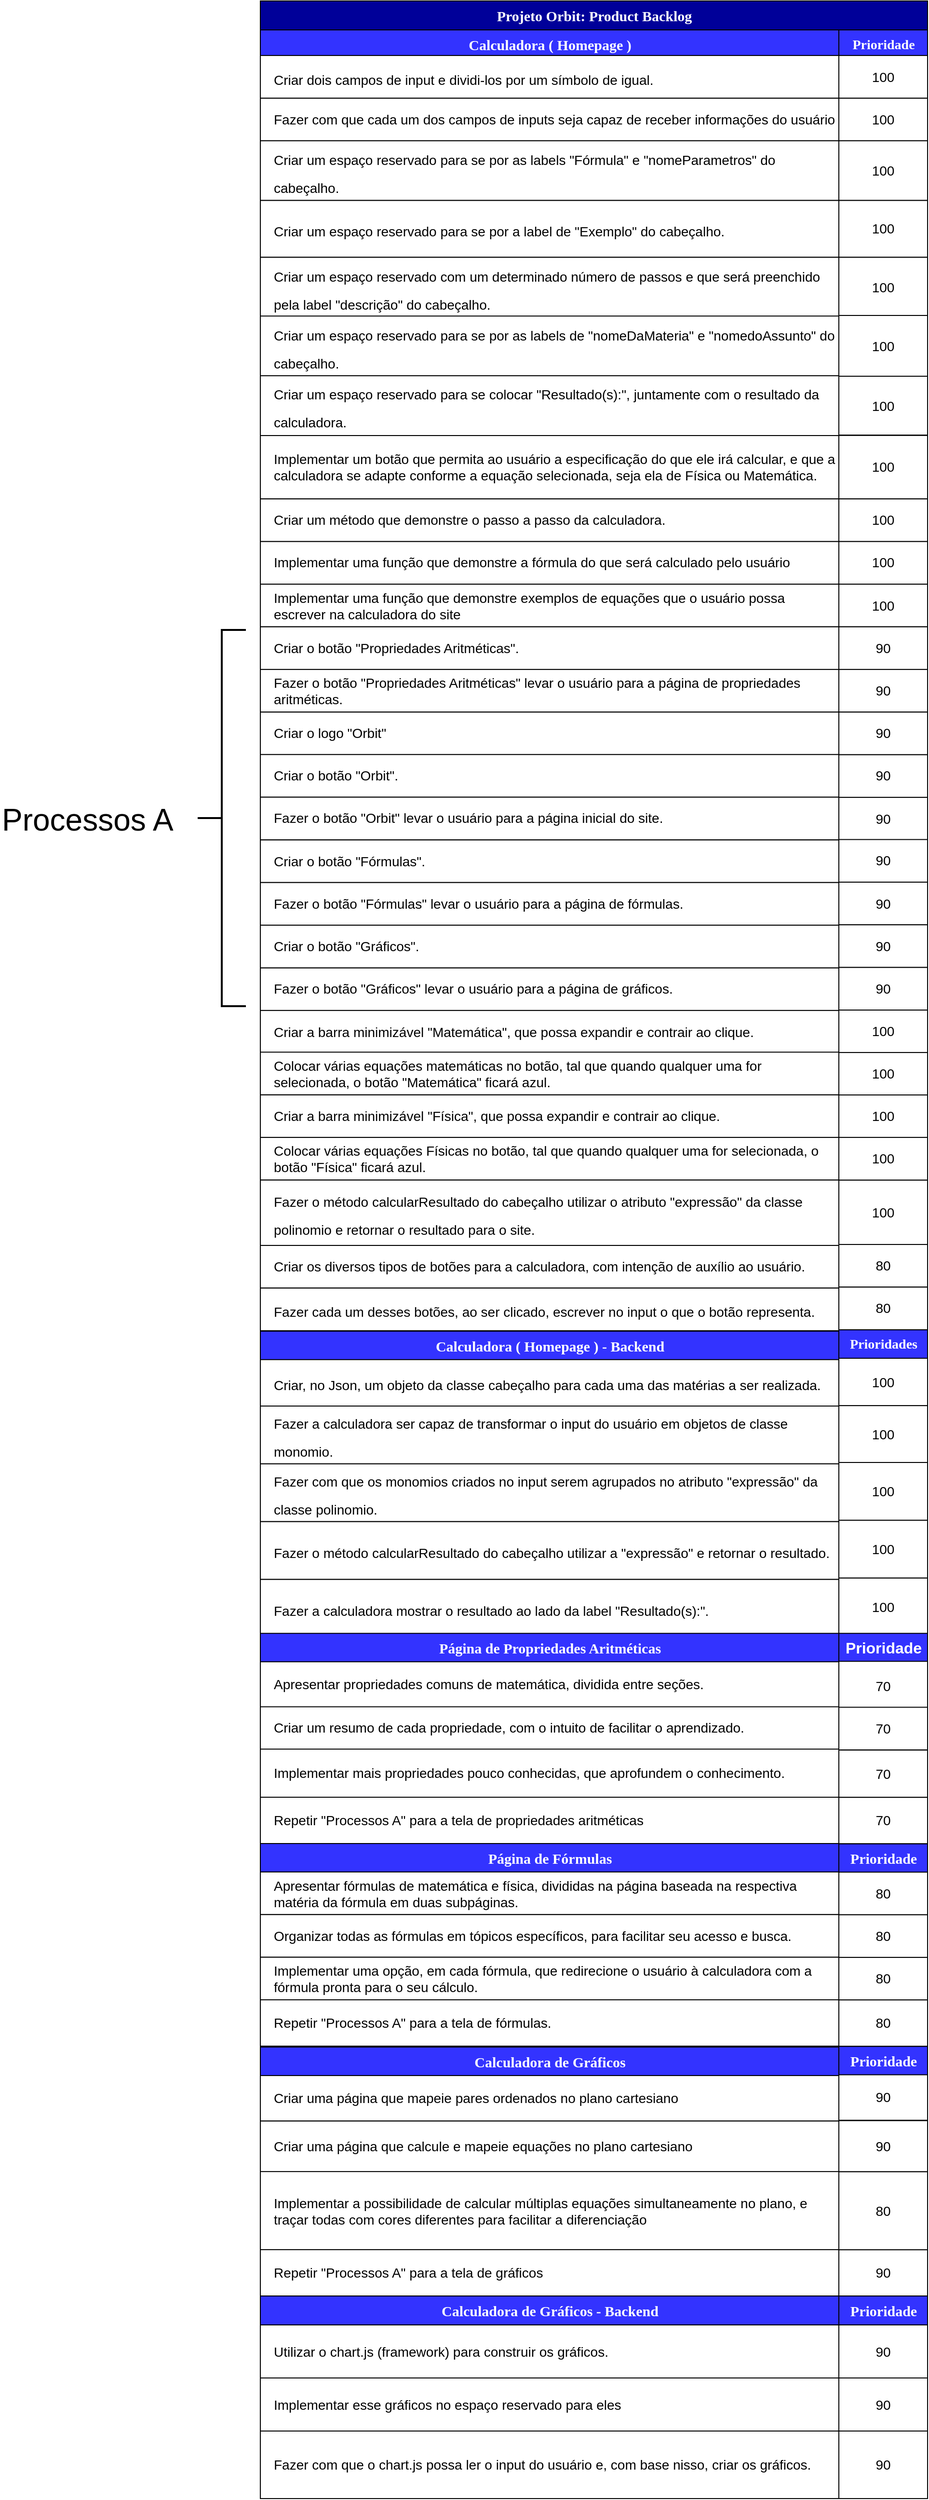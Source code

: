 <mxfile version="12.2.2" type="google" pages="1"><diagram name="Page-1" id="c4acf3e9-155e-7222-9cf6-157b1a14988f"><mxGraphModel dx="3197" dy="1300" grid="1" gridSize="10" guides="1" tooltips="1" connect="1" arrows="1" fold="1" page="1" pageScale="1" pageWidth="850" pageHeight="1100" background="#ffffff" math="0" shadow="0"><root><mxCell id="0"/><mxCell id="1" parent="0"/><mxCell id="Xl4mgfo7QORnNMk6XJOU-8" value="" style="group;fontStyle=1;fillColor=#000099;strokeColor=#7700CC;fontColor=#ffffff;" parent="1" vertex="1" connectable="0"><mxGeometry x="40" y="38" width="692" height="2340.246" as="geometry"/></mxCell><mxCell id="ms8WWq6X71ttBxUgV4fq-1" value="&lt;font face=&quot;Verdana&quot; style=&quot;font-size: 15px;&quot;&gt;Projeto Orbit: Product Backlog&lt;/font&gt;" style="swimlane;html=1;childLayout=stackLayout;resizeParent=0;resizeParentMax=0;startSize=30;fillColor=#000099;fontColor=#FFFFFF;noLabel=0;collapsible=0;fontStyle=1" parent="Xl4mgfo7QORnNMk6XJOU-8" vertex="1"><mxGeometry width="692" height="2340.246" as="geometry"><mxRectangle x="40" y="40" width="190" height="20" as="alternateBounds"/></mxGeometry></mxCell><mxCell id="ms8WWq6X71ttBxUgV4fq-2" value="&lt;font face=&quot;Verdana&quot;&gt;&lt;span style=&quot;font-size: 15px&quot;&gt;Calculadora ( Homepage )&lt;/span&gt;&lt;/font&gt;" style="swimlane;html=1;startSize=30;fillColor=#3333FF;fontColor=#FFFFFF;swimlaneLine=1;collapsible=0;snapToPoint=0;swimlaneFillColor=none;arcSize=15;gradientColor=none;strokeColor=#000000;fontStyle=1" parent="ms8WWq6X71ttBxUgV4fq-1" vertex="1"><mxGeometry y="30" width="600" height="2310.246" as="geometry"/></mxCell><mxCell id="be1RMHXfFM7cwAVOLLjL-38" value="&lt;font face=&quot;Verdana&quot;&gt;&lt;span style=&quot;font-size: 15px&quot;&gt;Calculadora ( Homepage ) - Backend&lt;/span&gt;&lt;/font&gt;" style="swimlane;html=1;startSize=30;fillColor=#3333FF;fontColor=#FFFFFF;swimlaneLine=1;collapsible=0;snapToPoint=0;swimlaneFillColor=none;arcSize=15;gradientColor=none;strokeColor=#000000;" parent="ms8WWq6X71ttBxUgV4fq-2" vertex="1"><mxGeometry y="1348.914" width="600" height="326.077" as="geometry"/></mxCell><mxCell id="be1RMHXfFM7cwAVOLLjL-40" value="&lt;h1&gt;&lt;span style=&quot;font-size: 14px ; font-weight: 400&quot;&gt;Criar, no Json, um objeto da classe cabeçalho para cada uma das matérias a ser realizada.&lt;/span&gt;&lt;/h1&gt;" style="rounded=0;whiteSpace=wrap;html=1;strokeColor=#000000;strokeWidth=1;fillColor=#FFFFFF;fontSize=12;fontColor=#000000;align=left;spacingLeft=12;snapToPoint=0;" parent="be1RMHXfFM7cwAVOLLjL-38" vertex="1"><mxGeometry y="29.465" width="600" height="48.126" as="geometry"/></mxCell><mxCell id="be1RMHXfFM7cwAVOLLjL-41" value="&lt;h1&gt;&lt;span style=&quot;font-size: 14px ; font-weight: 400&quot;&gt;Fazer a calculadora ser capaz de transformar o input do usuário em objetos de classe monomio.&lt;/span&gt;&lt;/h1&gt;" style="rounded=0;whiteSpace=wrap;html=1;strokeColor=#000000;strokeWidth=1;fillColor=#FFFFFF;fontSize=12;fontColor=#000000;align=left;spacingLeft=12;snapToPoint=0;" parent="be1RMHXfFM7cwAVOLLjL-38" vertex="1"><mxGeometry y="77.591" width="600" height="59.912" as="geometry"/></mxCell><mxCell id="be1RMHXfFM7cwAVOLLjL-42" value="&lt;h1&gt;&lt;span style=&quot;font-size: 14px ; font-weight: 400&quot;&gt;Fazer com que os monomios criados no input serem agrupados no atributo &quot;expressão&quot; da classe polinomio.&lt;/span&gt;&lt;/h1&gt;" style="rounded=0;whiteSpace=wrap;html=1;strokeColor=#000000;strokeWidth=1;fillColor=#FFFFFF;fontSize=12;fontColor=#000000;align=left;spacingLeft=12;snapToPoint=0;" parent="be1RMHXfFM7cwAVOLLjL-38" vertex="1"><mxGeometry y="137.502" width="600" height="59.912" as="geometry"/></mxCell><mxCell id="be1RMHXfFM7cwAVOLLjL-43" value="&lt;h1&gt;&lt;span style=&quot;font-size: 14px ; font-weight: 400&quot;&gt;Fazer o método calcularResultado do cabeçalho utilizar a &quot;expressão&quot; e retornar o resultado.&lt;/span&gt;&lt;/h1&gt;" style="rounded=0;whiteSpace=wrap;html=1;strokeColor=#000000;strokeWidth=1;fillColor=#FFFFFF;fontSize=12;fontColor=#000000;align=left;spacingLeft=12;snapToPoint=0;" parent="be1RMHXfFM7cwAVOLLjL-38" vertex="1"><mxGeometry y="197.414" width="600" height="59.912" as="geometry"/></mxCell><mxCell id="be1RMHXfFM7cwAVOLLjL-44" value="&lt;h1&gt;&lt;span style=&quot;font-size: 14px ; font-weight: 400&quot;&gt;Fazer a calculadora mostrar o resultado ao lado da label &quot;Resultado(s):&quot;.&lt;/span&gt;&lt;/h1&gt;" style="rounded=0;whiteSpace=wrap;html=1;strokeColor=#000000;strokeWidth=1;fillColor=#FFFFFF;fontSize=12;fontColor=#000000;align=left;spacingLeft=12;snapToPoint=0;" parent="be1RMHXfFM7cwAVOLLjL-38" vertex="1"><mxGeometry y="257.326" width="600" height="59.912" as="geometry"/></mxCell><mxCell id="ms8WWq6X71ttBxUgV4fq-28" value="&lt;span style=&quot;font-size: 14px&quot;&gt;Fazer com que cada um dos campos de inputs seja capaz de receber informações do usuário&lt;/span&gt;" style="rounded=0;whiteSpace=wrap;html=1;strokeColor=#000000;strokeWidth=1;fillColor=#FFFFFF;fontSize=12;fontColor=#000000;align=left;spacingLeft=12;snapToPoint=0;" parent="ms8WWq6X71ttBxUgV4fq-2" vertex="1"><mxGeometry y="70.715" width="600" height="44.197" as="geometry"/></mxCell><mxCell id="UtaCgDltPt6DbFVhg0Cr-7" value="&lt;span style=&quot;font-size: 14px&quot;&gt;Implementar um botão que permita ao usuário a especificação do que ele irá calcular, e que a calculadora se adapte conforme a equação selecionada, seja ela de Física ou Matemática.&lt;/span&gt;" style="rounded=0;whiteSpace=wrap;html=1;strokeColor=#000000;strokeWidth=1;fillColor=#FFFFFF;fontSize=12;fontColor=#000000;align=left;spacingLeft=12;snapToPoint=0;" parent="ms8WWq6X71ttBxUgV4fq-2" vertex="1"><mxGeometry y="420.364" width="600" height="65.805" as="geometry"/></mxCell><mxCell id="UtaCgDltPt6DbFVhg0Cr-19" value="&lt;font face=&quot;Verdana&quot;&gt;&lt;span style=&quot;font-size: 15px;&quot;&gt;Página de Propriedades Aritméticas&lt;/span&gt;&lt;/font&gt;" style="swimlane;html=1;startSize=30;fillColor=#3333FF;fontColor=#FFFFFF;swimlaneLine=1;collapsible=0;snapToPoint=0;swimlaneFillColor=none;arcSize=15;gradientColor=none;strokeColor=#000000;fontStyle=1" parent="ms8WWq6X71ttBxUgV4fq-2" vertex="1"><mxGeometry y="1662.133" width="600" height="170" as="geometry"/></mxCell><mxCell id="g9WztAjvSACCK1_XJK3N-2" value="&lt;span style=&quot;font-size: 14px&quot;&gt;Apresentar propriedades comuns de matemática, dividida entre seções.&lt;/span&gt;" style="rounded=0;whiteSpace=wrap;html=1;strokeColor=#000000;strokeWidth=1;fillColor=#FFFFFF;fontSize=12;fontColor=#000000;align=left;spacingLeft=12;snapToPoint=0;" parent="UtaCgDltPt6DbFVhg0Cr-19" vertex="1"><mxGeometry y="29.465" width="600" height="47.144" as="geometry"/></mxCell><mxCell id="g9WztAjvSACCK1_XJK3N-3" value="&lt;span style=&quot;font-size: 14px&quot;&gt;Criar um resumo de cada propriedade, com o intuito de facilitar o aprendizado.&lt;/span&gt;" style="rounded=0;whiteSpace=wrap;html=1;strokeColor=#000000;strokeWidth=1;fillColor=#FFFFFF;fontSize=12;fontColor=#000000;align=left;spacingLeft=12;snapToPoint=0;" parent="UtaCgDltPt6DbFVhg0Cr-19" vertex="1"><mxGeometry y="76.117" width="600" height="44.197" as="geometry"/></mxCell><mxCell id="g9WztAjvSACCK1_XJK3N-4" value="&lt;span style=&quot;font-size: 14px&quot;&gt;Implementar mais propriedades pouco conhecidas, que aprofundem o conhecimento.&amp;nbsp;&lt;/span&gt;" style="rounded=0;whiteSpace=wrap;html=1;strokeColor=#000000;strokeWidth=1;fillColor=#FFFFFF;fontSize=12;fontColor=#000000;align=left;spacingLeft=12;snapToPoint=0;" parent="UtaCgDltPt6DbFVhg0Cr-19" vertex="1"><mxGeometry y="120" width="600" height="50" as="geometry"/></mxCell><mxCell id="E4KH5J8BvmBrPWcTe9sv-2" value="&lt;font style=&quot;font-size: 15px&quot; face=&quot;Verdana&quot;&gt;Página de Fórmulas&lt;/font&gt;" style="swimlane;html=1;startSize=30;fillColor=#3333FF;fontColor=#FFFFFF;swimlaneLine=1;collapsible=0;snapToPoint=0;swimlaneFillColor=none;arcSize=15;gradientColor=none;strokeColor=#000000;" parent="ms8WWq6X71ttBxUgV4fq-2" vertex="1"><mxGeometry y="1880" width="600" height="165" as="geometry"/></mxCell><mxCell id="E4KH5J8BvmBrPWcTe9sv-4" value="&lt;span style=&quot;font-size: 14px&quot;&gt;Apresentar fórmulas de matemática e física, divididas na página baseada na respectiva matéria da fórmula em duas subpáginas.&lt;/span&gt;" style="rounded=0;whiteSpace=wrap;html=1;strokeColor=#000000;strokeWidth=1;fillColor=#FFFFFF;fontSize=12;fontColor=#000000;align=left;spacingLeft=12;snapToPoint=0;" parent="E4KH5J8BvmBrPWcTe9sv-2" vertex="1"><mxGeometry y="29.465" width="600" height="44.197" as="geometry"/></mxCell><mxCell id="E4KH5J8BvmBrPWcTe9sv-5" value="&lt;span style=&quot;font-size: 14px&quot;&gt;Organizar todas as fórmulas em tópicos&amp;nbsp;específicos, para facilitar seu acesso e busca.&lt;/span&gt;" style="rounded=0;whiteSpace=wrap;html=1;strokeColor=#000000;strokeWidth=1;fillColor=#FFFFFF;fontSize=12;fontColor=#000000;align=left;spacingLeft=12;snapToPoint=0;" parent="E4KH5J8BvmBrPWcTe9sv-2" vertex="1"><mxGeometry y="73.662" width="600" height="44.197" as="geometry"/></mxCell><mxCell id="E4KH5J8BvmBrPWcTe9sv-6" value="&lt;span style=&quot;font-size: 14px&quot;&gt;Implementar uma opção, em cada fórmula, que redirecione o usuário à calculadora com a fórmula pronta para o seu cálculo.&lt;/span&gt;" style="rounded=0;whiteSpace=wrap;html=1;strokeColor=#000000;strokeWidth=1;fillColor=#FFFFFF;fontSize=12;fontColor=#000000;align=left;spacingLeft=12;snapToPoint=0;" parent="E4KH5J8BvmBrPWcTe9sv-2" vertex="1"><mxGeometry y="117.859" width="600" height="44.197" as="geometry"/></mxCell><mxCell id="z7wwsHVl7Lb9eNIrXCwT-6" value="&lt;span style=&quot;font-size: 14px&quot;&gt;Criar um método que demonstre o passo a passo da calculadora.&lt;/span&gt;" style="rounded=0;whiteSpace=wrap;html=1;strokeColor=#000000;strokeWidth=1;fillColor=#FFFFFF;fontSize=12;fontColor=#000000;align=left;spacingLeft=12;snapToPoint=0;" parent="ms8WWq6X71ttBxUgV4fq-2" vertex="1"><mxGeometry y="486.169" width="600" height="44.197" as="geometry"/></mxCell><mxCell id="7t-xkdhG4beFbOKLeFF--1" value="&lt;span style=&quot;font-size: 14px&quot;&gt;Implementar uma função que demonstre a fórmula do que será calculado pelo usuário&lt;/span&gt;" style="rounded=0;whiteSpace=wrap;html=1;strokeColor=#000000;strokeWidth=1;fillColor=#FFFFFF;fontSize=12;fontColor=#000000;align=left;spacingLeft=12;snapToPoint=0;" parent="ms8WWq6X71ttBxUgV4fq-2" vertex="1"><mxGeometry y="530.366" width="600" height="44.197" as="geometry"/></mxCell><mxCell id="7t-xkdhG4beFbOKLeFF--2" value="&lt;span style=&quot;font-size: 14px&quot;&gt;Implementar uma função que demonstre exemplos de equações que o usuário possa escrever na calculadora do site&lt;/span&gt;" style="rounded=0;whiteSpace=wrap;html=1;strokeColor=#000000;strokeWidth=1;fillColor=#FFFFFF;fontSize=12;fontColor=#000000;align=left;spacingLeft=12;snapToPoint=0;" parent="ms8WWq6X71ttBxUgV4fq-2" vertex="1"><mxGeometry y="574.563" width="600" height="44.197" as="geometry"/></mxCell><mxCell id="k0ekGx6mT-gtJbHffAmZ-1" value="&lt;span style=&quot;font-size: 14px&quot;&gt;Criar o botão &quot;Propriedades Aritméticas&quot;.&lt;/span&gt;" style="rounded=0;whiteSpace=wrap;html=1;strokeColor=#000000;strokeWidth=1;fillColor=#FFFFFF;fontSize=12;fontColor=#000000;align=left;spacingLeft=12;snapToPoint=0;" parent="ms8WWq6X71ttBxUgV4fq-2" vertex="1"><mxGeometry y="618.761" width="600" height="44.197" as="geometry"/></mxCell><mxCell id="k0ekGx6mT-gtJbHffAmZ-2" value="&lt;span style=&quot;font-size: 14px&quot;&gt;Fazer o botão &quot;Propriedades Aritméticas&quot; levar o usuário para a página de propriedades aritméticas.&lt;/span&gt;" style="rounded=0;whiteSpace=wrap;html=1;strokeColor=#000000;strokeWidth=1;fillColor=#FFFFFF;fontSize=12;fontColor=#000000;align=left;spacingLeft=12;snapToPoint=0;" parent="ms8WWq6X71ttBxUgV4fq-2" vertex="1"><mxGeometry y="662.958" width="600" height="44.197" as="geometry"/></mxCell><mxCell id="k0ekGx6mT-gtJbHffAmZ-3" value="&lt;span style=&quot;font-size: 14px&quot;&gt;Criar o botão &quot;Fórmulas&quot;.&lt;/span&gt;" style="rounded=0;whiteSpace=wrap;html=1;strokeColor=#000000;strokeWidth=1;fillColor=#FFFFFF;fontSize=12;fontColor=#000000;align=left;spacingLeft=12;snapToPoint=0;" parent="ms8WWq6X71ttBxUgV4fq-2" vertex="1"><mxGeometry y="839.655" width="600" height="44.197" as="geometry"/></mxCell><mxCell id="k0ekGx6mT-gtJbHffAmZ-4" value="&lt;span style=&quot;font-size: 14px&quot;&gt;Fazer o botão &quot;Fórmulas&quot; levar o usuário para a página de fórmulas.&lt;/span&gt;" style="rounded=0;whiteSpace=wrap;html=1;strokeColor=#000000;strokeWidth=1;fillColor=#FFFFFF;fontSize=12;fontColor=#000000;align=left;spacingLeft=12;snapToPoint=0;" parent="ms8WWq6X71ttBxUgV4fq-2" vertex="1"><mxGeometry y="883.852" width="600" height="44.197" as="geometry"/></mxCell><mxCell id="be1RMHXfFM7cwAVOLLjL-1" value="&lt;span style=&quot;font-size: 14px&quot;&gt;Fazer o botão &quot;Gráficos&quot; levar o usuário para a página de gráficos.&lt;/span&gt;" style="rounded=0;whiteSpace=wrap;html=1;strokeColor=#000000;strokeWidth=1;fillColor=#FFFFFF;fontSize=12;fontColor=#000000;align=left;spacingLeft=12;snapToPoint=0;" parent="ms8WWq6X71ttBxUgV4fq-2" vertex="1"><mxGeometry y="972.246" width="600" height="44.197" as="geometry"/></mxCell><mxCell id="be1RMHXfFM7cwAVOLLjL-2" value="&lt;span style=&quot;font-size: 14px&quot;&gt;Criar o botão &quot;Gráficos&quot;.&lt;/span&gt;" style="rounded=0;whiteSpace=wrap;html=1;strokeColor=#000000;strokeWidth=1;fillColor=#FFFFFF;fontSize=12;fontColor=#000000;align=left;spacingLeft=12;snapToPoint=0;" parent="ms8WWq6X71ttBxUgV4fq-2" vertex="1"><mxGeometry y="928.049" width="600" height="44.197" as="geometry"/></mxCell><mxCell id="be1RMHXfFM7cwAVOLLjL-3" value="&lt;span style=&quot;font-size: 14px&quot;&gt;Criar a barra minimizável &quot;Matemática&quot;, que possa expandir e contrair ao clique.&lt;/span&gt;" style="rounded=0;whiteSpace=wrap;html=1;strokeColor=#000000;strokeWidth=1;fillColor=#FFFFFF;fontSize=12;fontColor=#000000;align=left;spacingLeft=12;snapToPoint=0;" parent="ms8WWq6X71ttBxUgV4fq-2" vertex="1"><mxGeometry y="1016.462" width="600" height="44.197" as="geometry"/></mxCell><mxCell id="be1RMHXfFM7cwAVOLLjL-5" value="&lt;span style=&quot;font-size: 14px&quot;&gt;Criar a barra minimizável &quot;Física&quot;, que possa expandir e contrair ao clique.&lt;/span&gt;" style="rounded=0;whiteSpace=wrap;html=1;strokeColor=#000000;strokeWidth=1;fillColor=#FFFFFF;fontSize=12;fontColor=#000000;align=left;spacingLeft=12;snapToPoint=0;" parent="ms8WWq6X71ttBxUgV4fq-2" vertex="1"><mxGeometry y="1103.856" width="600" height="44.197" as="geometry"/></mxCell><mxCell id="be1RMHXfFM7cwAVOLLjL-6" value="&lt;span style=&quot;font-size: 14px&quot;&gt;Colocar várias equações matemáticas no botão, tal que quando qualquer uma for selecionada, o botão &quot;Matemática&quot; ficará azul.&lt;/span&gt;" style="rounded=0;whiteSpace=wrap;html=1;strokeColor=#000000;strokeWidth=1;fillColor=#FFFFFF;fontSize=12;fontColor=#000000;align=left;spacingLeft=12;snapToPoint=0;" parent="ms8WWq6X71ttBxUgV4fq-2" vertex="1"><mxGeometry y="1059.659" width="600" height="44.197" as="geometry"/></mxCell><mxCell id="be1RMHXfFM7cwAVOLLjL-7" value="&lt;span style=&quot;font-size: 14px&quot;&gt;Colocar várias equações Físicas no botão, tal que quando qualquer uma for selecionada, o botão &quot;Física&quot; ficará azul.&lt;/span&gt;" style="rounded=0;whiteSpace=wrap;html=1;strokeColor=#000000;strokeWidth=1;fillColor=#FFFFFF;fontSize=12;fontColor=#000000;align=left;spacingLeft=12;snapToPoint=0;" parent="ms8WWq6X71ttBxUgV4fq-2" vertex="1"><mxGeometry y="1148.053" width="600" height="44.197" as="geometry"/></mxCell><mxCell id="be1RMHXfFM7cwAVOLLjL-8" value="&lt;h1&gt;&lt;span style=&quot;font-size: 14px ; font-weight: 400&quot;&gt;Fazer o método calcularResultado do cabeçalho utilizar o atributo &quot;expressão&quot; da classe polinomio e retornar o resultado para o site.&lt;/span&gt;&lt;/h1&gt;" style="rounded=0;whiteSpace=wrap;html=1;strokeColor=#000000;strokeWidth=1;fillColor=#FFFFFF;fontSize=12;fontColor=#000000;align=left;spacingLeft=12;snapToPoint=0;" parent="ms8WWq6X71ttBxUgV4fq-2" vertex="1"><mxGeometry y="1192.25" width="600" height="67.769" as="geometry"/></mxCell><mxCell id="be1RMHXfFM7cwAVOLLjL-16" value="&lt;span style=&quot;font-size: 14px&quot;&gt;Criar os diversos tipos de botões para a calculadora, com intenção de auxílio&amp;nbsp;ao usuário.&lt;/span&gt;" style="rounded=0;whiteSpace=wrap;html=1;strokeColor=#000000;strokeWidth=1;fillColor=#FFFFFF;fontSize=12;fontColor=#000000;align=left;spacingLeft=12;snapToPoint=0;" parent="ms8WWq6X71ttBxUgV4fq-2" vertex="1"><mxGeometry y="1260.019" width="600" height="44.197" as="geometry"/></mxCell><mxCell id="be1RMHXfFM7cwAVOLLjL-18" value="&lt;h1&gt;&lt;span style=&quot;font-size: 14px ; font-weight: 400&quot;&gt;Fazer cada um desses botões, ao ser clicado, escrever no input o que o botão representa.&lt;/span&gt;&lt;/h1&gt;" style="rounded=0;whiteSpace=wrap;html=1;strokeColor=#000000;strokeWidth=1;fillColor=#FFFFFF;fontSize=12;fontColor=#000000;align=left;spacingLeft=12;snapToPoint=0;" parent="ms8WWq6X71ttBxUgV4fq-2" vertex="1"><mxGeometry y="1304.216" width="600" height="44.197" as="geometry"/></mxCell><mxCell id="be1RMHXfFM7cwAVOLLjL-20" value="&lt;h1&gt;&lt;span style=&quot;font-size: 14px ; font-weight: 400&quot;&gt;Criar dois campos de input e dividi-los por um símbolo de igual.&lt;/span&gt;&lt;/h1&gt;" style="rounded=0;whiteSpace=wrap;html=1;strokeColor=#000000;strokeWidth=1;fillColor=#FFFFFF;fontSize=12;fontColor=#000000;align=left;spacingLeft=12;snapToPoint=0;" parent="ms8WWq6X71ttBxUgV4fq-2" vertex="1"><mxGeometry y="26.518" width="600" height="44.197" as="geometry"/></mxCell><mxCell id="be1RMHXfFM7cwAVOLLjL-23" value="&lt;h1&gt;&lt;span style=&quot;font-size: 14px ; font-weight: 400&quot;&gt;Criar um espaço reservado para se por as labels &quot;Fórmula&quot; e &quot;nomeParametros&quot; do cabeçalho.&lt;/span&gt;&lt;/h1&gt;" style="rounded=0;whiteSpace=wrap;html=1;strokeColor=#000000;strokeWidth=1;fillColor=#FFFFFF;fontSize=12;fontColor=#000000;align=left;spacingLeft=12;snapToPoint=0;" parent="ms8WWq6X71ttBxUgV4fq-2" vertex="1"><mxGeometry y="114.913" width="600" height="61.876" as="geometry"/></mxCell><mxCell id="be1RMHXfFM7cwAVOLLjL-24" value="&lt;h1&gt;&lt;span style=&quot;font-size: 14px ; font-weight: 400&quot;&gt;Criar um espaço reservado para se por a label de &quot;Exemplo&quot; do cabeçalho.&lt;/span&gt;&lt;/h1&gt;" style="rounded=0;whiteSpace=wrap;html=1;strokeColor=#000000;strokeWidth=1;fillColor=#FFFFFF;fontSize=12;fontColor=#000000;align=left;spacingLeft=12;snapToPoint=0;" parent="ms8WWq6X71ttBxUgV4fq-2" vertex="1"><mxGeometry y="176.789" width="600" height="58.93" as="geometry"/></mxCell><mxCell id="be1RMHXfFM7cwAVOLLjL-30" value="&lt;h1&gt;&lt;span style=&quot;font-size: 14px ; font-weight: 400&quot;&gt;Criar um espaço reservado com um determinado número de passos e que será preenchido pela label &quot;descrição&quot; do cabeçalho.&lt;/span&gt;&lt;/h1&gt;" style="rounded=0;whiteSpace=wrap;html=1;strokeColor=#000000;strokeWidth=1;fillColor=#FFFFFF;fontSize=12;fontColor=#000000;align=left;spacingLeft=12;snapToPoint=0;" parent="ms8WWq6X71ttBxUgV4fq-2" vertex="1"><mxGeometry y="235.718" width="600" height="61.876" as="geometry"/></mxCell><mxCell id="be1RMHXfFM7cwAVOLLjL-32" value="&lt;h1&gt;&lt;span style=&quot;font-size: 14px ; font-weight: 400&quot;&gt;Criar um espaço reservado para se por as labels de &quot;nomeDaMateria&quot; e &quot;nomedoAssunto&quot; do cabeçalho.&lt;/span&gt;&lt;/h1&gt;" style="rounded=0;whiteSpace=wrap;html=1;strokeColor=#000000;strokeWidth=1;fillColor=#FFFFFF;fontSize=12;fontColor=#000000;align=left;spacingLeft=12;snapToPoint=0;" parent="ms8WWq6X71ttBxUgV4fq-2" vertex="1"><mxGeometry y="296.612" width="600" height="61.876" as="geometry"/></mxCell><mxCell id="be1RMHXfFM7cwAVOLLjL-33" value="&lt;h1&gt;&lt;span style=&quot;font-size: 14px ; font-weight: 400&quot;&gt;Criar um espaço reservado para se colocar &quot;Resultado(s):&quot;, juntamente com o resultado da calculadora.&lt;/span&gt;&lt;/h1&gt;" style="rounded=0;whiteSpace=wrap;html=1;strokeColor=#000000;strokeWidth=1;fillColor=#FFFFFF;fontSize=12;fontColor=#000000;align=left;spacingLeft=12;snapToPoint=0;" parent="ms8WWq6X71ttBxUgV4fq-2" vertex="1"><mxGeometry y="358.488" width="600" height="62" as="geometry"/></mxCell><mxCell id="uLrRRBuKE_uuYq1N1jmG-1" value="&lt;span style=&quot;font-size: 14px&quot;&gt;Criar o logo &quot;Orbit&quot;&lt;/span&gt;" style="rounded=0;whiteSpace=wrap;html=1;strokeColor=#000000;strokeWidth=1;fillColor=#FFFFFF;fontSize=12;fontColor=#000000;align=left;spacingLeft=12;snapToPoint=0;" parent="ms8WWq6X71ttBxUgV4fq-2" vertex="1"><mxGeometry y="707.155" width="600" height="44.197" as="geometry"/></mxCell><mxCell id="uLrRRBuKE_uuYq1N1jmG-2" value="&lt;span style=&quot;font-size: 14px&quot;&gt;Criar o botão &quot;Orbit&quot;.&lt;/span&gt;" style="rounded=0;whiteSpace=wrap;html=1;strokeColor=#000000;strokeWidth=1;fillColor=#FFFFFF;fontSize=12;fontColor=#000000;align=left;spacingLeft=12;snapToPoint=0;" parent="ms8WWq6X71ttBxUgV4fq-2" vertex="1"><mxGeometry y="751.155" width="600" height="44.197" as="geometry"/></mxCell><mxCell id="uLrRRBuKE_uuYq1N1jmG-3" value="&lt;span style=&quot;font-size: 14px&quot;&gt;Fazer o botão &quot;Orbit&quot; levar o usuário para a página inicial do site.&lt;/span&gt;" style="rounded=0;whiteSpace=wrap;html=1;strokeColor=#000000;strokeWidth=1;fillColor=#FFFFFF;fontSize=12;fontColor=#000000;align=left;spacingLeft=12;snapToPoint=0;" parent="ms8WWq6X71ttBxUgV4fq-2" vertex="1"><mxGeometry y="795.352" width="600" height="44.197" as="geometry"/></mxCell><mxCell id="uLrRRBuKE_uuYq1N1jmG-11" value="&lt;span style=&quot;font-size: 14px&quot;&gt;Repetir &quot;Processos A&quot; para a tela de propriedades aritméticas&lt;/span&gt;" style="rounded=0;whiteSpace=wrap;html=1;strokeColor=#000000;strokeWidth=1;fillColor=#FFFFFF;fontSize=12;fontColor=#000000;align=left;spacingLeft=12;snapToPoint=0;" parent="ms8WWq6X71ttBxUgV4fq-2" vertex="1"><mxGeometry y="1832" width="600" height="48" as="geometry"/></mxCell><mxCell id="uLrRRBuKE_uuYq1N1jmG-14" value="&lt;span style=&quot;font-size: 14px&quot;&gt;Repetir &quot;Processos A&quot; para a tela de fórmulas.&lt;/span&gt;" style="rounded=0;whiteSpace=wrap;html=1;strokeColor=#000000;strokeWidth=1;fillColor=#FFFFFF;fontSize=12;fontColor=#000000;align=left;spacingLeft=12;snapToPoint=0;" parent="ms8WWq6X71ttBxUgV4fq-2" vertex="1"><mxGeometry y="2042" width="600" height="48" as="geometry"/></mxCell><mxCell id="E4KH5J8BvmBrPWcTe9sv-49" value="&lt;font face=&quot;Verdana&quot;&gt;&lt;span style=&quot;font-size: 15px;&quot;&gt;Calculadora de Gráficos&lt;/span&gt;&lt;/font&gt;" style="swimlane;html=1;startSize=30;fillColor=#3333FF;fontColor=#FFFFFF;swimlaneLine=1;collapsible=0;snapToPoint=0;swimlaneFillColor=none;arcSize=15;gradientColor=none;strokeColor=#000000;fontStyle=1" parent="ms8WWq6X71ttBxUgV4fq-2" vertex="1"><mxGeometry y="2091.056" width="600" height="210" as="geometry"/></mxCell><mxCell id="ms8WWq6X71ttBxUgV4fq-55" value="&lt;span style=&quot;font-size: 14px&quot;&gt;Criar uma página que mapeie pares ordenados no plano cartesiano&lt;/span&gt;" style="rounded=0;whiteSpace=wrap;html=1;strokeColor=#000000;strokeWidth=1;fillColor=#FFFFFF;fontSize=12;fontColor=#000000;align=left;spacingLeft=12;snapToPoint=0;imageWidth=24;" parent="E4KH5J8BvmBrPWcTe9sv-49" vertex="1"><mxGeometry y="29.465" width="600" height="47.144" as="geometry"/></mxCell><mxCell id="ms8WWq6X71ttBxUgV4fq-56" value="&lt;span style=&quot;font-size: 14px&quot;&gt;Criar uma página que calcule e mapeie equações no plano cartesiano&lt;/span&gt;" style="rounded=0;whiteSpace=wrap;html=1;strokeColor=#000000;strokeWidth=1;fillColor=#FFFFFF;fontSize=12;fontColor=#000000;align=left;spacingLeft=12;snapToPoint=0;" parent="E4KH5J8BvmBrPWcTe9sv-49" vertex="1"><mxGeometry y="76.608" width="600" height="53" as="geometry"/></mxCell><mxCell id="z7wwsHVl7Lb9eNIrXCwT-4" value="&lt;span style=&quot;font-size: 14px&quot;&gt;Implementar a possibilidade de calcular múltiplas equações simultaneamente no plano, e traçar todas com cores diferentes para facilitar a diferenciação&lt;/span&gt;" style="rounded=0;whiteSpace=wrap;html=1;strokeColor=#000000;strokeWidth=1;fillColor=#FFFFFF;fontSize=12;fontColor=#000000;align=left;spacingLeft=12;snapToPoint=0;" parent="E4KH5J8BvmBrPWcTe9sv-49" vertex="1"><mxGeometry y="129" width="600" height="81" as="geometry"/></mxCell><mxCell id="ms8WWq6X71ttBxUgV4fq-3" value="&lt;font style=&quot;font-size: 14px;&quot; face=&quot;Verdana&quot;&gt;Prioridade&lt;/font&gt;" style="swimlane;html=1;startSize=30;fontColor=#FFFFFF;fillColor=#3333FF;swimlaneLine=1;collapsible=0;snapToPoint=0;swimlaneFillColor=none;allowArrows=1;strokeColor=#000000;resizable=1;fontStyle=1;fontSize=14;" parent="ms8WWq6X71ttBxUgV4fq-1" vertex="1"><mxGeometry x="600" y="30" width="92.0" height="2310.246" as="geometry"/></mxCell><mxCell id="ms8WWq6X71ttBxUgV4fq-29" value="&lt;span style=&quot;font-size: 14px ; text-align: left&quot;&gt;100&lt;/span&gt;" style="rounded=0;whiteSpace=wrap;html=1;strokeColor=#000000;strokeWidth=1;fillColor=#FFFFFF;fontSize=12;fontColor=#000000;snapToPoint=0;" parent="ms8WWq6X71ttBxUgV4fq-3" vertex="1"><mxGeometry y="70.715" width="92.0" height="44.197" as="geometry"/></mxCell><mxCell id="UtaCgDltPt6DbFVhg0Cr-5" value="&lt;span style=&quot;font-size: 14px ; text-align: left&quot;&gt;100&lt;/span&gt;" style="rounded=0;whiteSpace=wrap;html=1;strokeColor=#000000;strokeWidth=1;fillColor=#FFFFFF;fontSize=12;fontColor=#000000;snapToPoint=0;" parent="ms8WWq6X71ttBxUgV4fq-3" vertex="1"><mxGeometry y="420.364" width="92" height="65.805" as="geometry"/></mxCell><mxCell id="z7wwsHVl7Lb9eNIrXCwT-7" value="&lt;span style=&quot;font-size: 14px ; text-align: left&quot;&gt;100&lt;/span&gt;" style="rounded=0;whiteSpace=wrap;html=1;strokeColor=#000000;strokeWidth=1;fillColor=#FFFFFF;fontSize=12;fontColor=#000000;snapToPoint=0;" parent="ms8WWq6X71ttBxUgV4fq-3" vertex="1"><mxGeometry y="486.169" width="92.0" height="44.197" as="geometry"/></mxCell><mxCell id="7t-xkdhG4beFbOKLeFF--3" value="&lt;span style=&quot;font-size: 14px ; text-align: left&quot;&gt;100&lt;/span&gt;" style="rounded=0;whiteSpace=wrap;html=1;strokeColor=#000000;strokeWidth=1;fillColor=#FFFFFF;fontSize=12;fontColor=#000000;snapToPoint=0;" parent="ms8WWq6X71ttBxUgV4fq-3" vertex="1"><mxGeometry y="530.366" width="92.0" height="44.197" as="geometry"/></mxCell><mxCell id="7t-xkdhG4beFbOKLeFF--4" value="&lt;span style=&quot;font-size: 14px ; text-align: left&quot;&gt;100&lt;/span&gt;" style="rounded=0;whiteSpace=wrap;html=1;strokeColor=#000000;strokeWidth=1;fillColor=#FFFFFF;fontSize=12;fontColor=#000000;snapToPoint=0;" parent="ms8WWq6X71ttBxUgV4fq-3" vertex="1"><mxGeometry y="574.563" width="92.0" height="44.197" as="geometry"/></mxCell><mxCell id="k0ekGx6mT-gtJbHffAmZ-5" value="&lt;span style=&quot;font-size: 14px ; text-align: left&quot;&gt;90&lt;/span&gt;" style="rounded=0;whiteSpace=wrap;html=1;strokeColor=#000000;strokeWidth=1;fillColor=#FFFFFF;fontSize=12;fontColor=#000000;snapToPoint=0;" parent="ms8WWq6X71ttBxUgV4fq-3" vertex="1"><mxGeometry y="618.761" width="92.0" height="44.197" as="geometry"/></mxCell><mxCell id="k0ekGx6mT-gtJbHffAmZ-6" value="&lt;span style=&quot;font-size: 14px ; text-align: left&quot;&gt;90&lt;/span&gt;" style="rounded=0;whiteSpace=wrap;html=1;strokeColor=#000000;strokeWidth=1;fillColor=#FFFFFF;fontSize=12;fontColor=#000000;snapToPoint=0;" parent="ms8WWq6X71ttBxUgV4fq-3" vertex="1"><mxGeometry y="662.958" width="92.0" height="44.197" as="geometry"/></mxCell><mxCell id="k0ekGx6mT-gtJbHffAmZ-7" value="&lt;span style=&quot;font-size: 14px ; text-align: left&quot;&gt;90&lt;/span&gt;" style="rounded=0;whiteSpace=wrap;html=1;strokeColor=#000000;strokeWidth=1;fillColor=#FFFFFF;fontSize=12;fontColor=#000000;snapToPoint=0;" parent="ms8WWq6X71ttBxUgV4fq-3" vertex="1"><mxGeometry y="707.155" width="92.0" height="44.197" as="geometry"/></mxCell><mxCell id="k0ekGx6mT-gtJbHffAmZ-8" value="&lt;span style=&quot;font-size: 14px ; text-align: left&quot;&gt;90&lt;/span&gt;" style="rounded=0;whiteSpace=wrap;html=1;strokeColor=#000000;strokeWidth=1;fillColor=#FFFFFF;fontSize=12;fontColor=#000000;snapToPoint=0;" parent="ms8WWq6X71ttBxUgV4fq-3" vertex="1"><mxGeometry y="751.352" width="92.0" height="44.197" as="geometry"/></mxCell><mxCell id="be1RMHXfFM7cwAVOLLjL-9" value="&lt;span style=&quot;font-size: 14px ; text-align: left&quot;&gt;90&lt;/span&gt;" style="rounded=0;whiteSpace=wrap;html=1;strokeColor=#000000;strokeWidth=1;fillColor=#FFFFFF;fontSize=12;fontColor=#000000;snapToPoint=0;" parent="ms8WWq6X71ttBxUgV4fq-3" vertex="1"><mxGeometry y="795.549" width="92.0" height="44.197" as="geometry"/></mxCell><mxCell id="be1RMHXfFM7cwAVOLLjL-10" value="&lt;span style=&quot;font-size: 14px ; text-align: left&quot;&gt;90&lt;/span&gt;" style="rounded=0;whiteSpace=wrap;html=1;strokeColor=#000000;strokeWidth=1;fillColor=#FFFFFF;fontSize=12;fontColor=#000000;snapToPoint=0;" parent="ms8WWq6X71ttBxUgV4fq-3" vertex="1"><mxGeometry y="839.255" width="92.0" height="44.197" as="geometry"/></mxCell><mxCell id="be1RMHXfFM7cwAVOLLjL-11" value="&lt;span style=&quot;font-size: 14px ; text-align: left&quot;&gt;90&lt;/span&gt;" style="rounded=0;whiteSpace=wrap;html=1;strokeColor=#000000;strokeWidth=1;fillColor=#FFFFFF;fontSize=12;fontColor=#000000;snapToPoint=0;" parent="ms8WWq6X71ttBxUgV4fq-3" vertex="1"><mxGeometry y="883.453" width="92.0" height="44.197" as="geometry"/></mxCell><mxCell id="be1RMHXfFM7cwAVOLLjL-12" value="&lt;span style=&quot;font-size: 14px ; text-align: left&quot;&gt;90&lt;/span&gt;" style="rounded=0;whiteSpace=wrap;html=1;strokeColor=#000000;strokeWidth=1;fillColor=#FFFFFF;fontSize=12;fontColor=#000000;snapToPoint=0;" parent="ms8WWq6X71ttBxUgV4fq-3" vertex="1"><mxGeometry y="927.65" width="92.0" height="44.197" as="geometry"/></mxCell><mxCell id="be1RMHXfFM7cwAVOLLjL-13" value="&lt;span style=&quot;font-size: 14px ; text-align: left&quot;&gt;90&lt;/span&gt;" style="rounded=0;whiteSpace=wrap;html=1;strokeColor=#000000;strokeWidth=1;fillColor=#FFFFFF;fontSize=12;fontColor=#000000;snapToPoint=0;" parent="ms8WWq6X71ttBxUgV4fq-3" vertex="1"><mxGeometry y="971.847" width="92.0" height="44.197" as="geometry"/></mxCell><mxCell id="be1RMHXfFM7cwAVOLLjL-14" value="&lt;span style=&quot;font-size: 14px ; text-align: left&quot;&gt;100&lt;/span&gt;" style="rounded=0;whiteSpace=wrap;html=1;strokeColor=#000000;strokeWidth=1;fillColor=#FFFFFF;fontSize=12;fontColor=#000000;snapToPoint=0;" parent="ms8WWq6X71ttBxUgV4fq-3" vertex="1"><mxGeometry y="1016.044" width="92.0" height="44.197" as="geometry"/></mxCell><mxCell id="be1RMHXfFM7cwAVOLLjL-15" value="&lt;span style=&quot;font-size: 14px ; text-align: left&quot;&gt;100&lt;/span&gt;" style="rounded=0;whiteSpace=wrap;html=1;strokeColor=#000000;strokeWidth=1;fillColor=#FFFFFF;fontSize=12;fontColor=#000000;snapToPoint=0;" parent="ms8WWq6X71ttBxUgV4fq-3" vertex="1"><mxGeometry y="1192.232" width="92" height="67.769" as="geometry"/></mxCell><mxCell id="be1RMHXfFM7cwAVOLLjL-17" value="&lt;span style=&quot;font-size: 14px ; text-align: left&quot;&gt;80&lt;/span&gt;" style="rounded=0;whiteSpace=wrap;html=1;strokeColor=#000000;strokeWidth=1;fillColor=#FFFFFF;fontSize=12;fontColor=#000000;snapToPoint=0;" parent="ms8WWq6X71ttBxUgV4fq-3" vertex="1"><mxGeometry y="1259.019" width="92.0" height="44.197" as="geometry"/></mxCell><mxCell id="be1RMHXfFM7cwAVOLLjL-19" value="&lt;div style=&quot;text-align: left&quot;&gt;&lt;span style=&quot;font-size: 14px&quot;&gt;80&lt;/span&gt;&lt;/div&gt;" style="rounded=0;whiteSpace=wrap;html=1;strokeColor=#000000;strokeWidth=1;fillColor=#FFFFFF;fontSize=12;fontColor=#000000;snapToPoint=0;" parent="ms8WWq6X71ttBxUgV4fq-3" vertex="1"><mxGeometry y="1303.216" width="92.0" height="44.197" as="geometry"/></mxCell><mxCell id="be1RMHXfFM7cwAVOLLjL-22" value="&lt;span style=&quot;font-size: 14px ; text-align: left&quot;&gt;100&lt;/span&gt;" style="rounded=0;whiteSpace=wrap;html=1;strokeColor=#000000;strokeWidth=1;fillColor=#FFFFFF;fontSize=12;fontColor=#000000;snapToPoint=0;" parent="ms8WWq6X71ttBxUgV4fq-3" vertex="1"><mxGeometry y="26.518" width="92.0" height="44.197" as="geometry"/></mxCell><mxCell id="be1RMHXfFM7cwAVOLLjL-25" value="&lt;span style=&quot;font-size: 14px ; text-align: left&quot;&gt;100&lt;/span&gt;" style="rounded=0;whiteSpace=wrap;html=1;strokeColor=#000000;strokeWidth=1;fillColor=#FFFFFF;fontSize=12;fontColor=#000000;snapToPoint=0;" parent="ms8WWq6X71ttBxUgV4fq-3" vertex="1"><mxGeometry y="114.913" width="92" height="61.876" as="geometry"/></mxCell><mxCell id="be1RMHXfFM7cwAVOLLjL-26" value="&lt;span style=&quot;font-size: 14px ; text-align: left&quot;&gt;100&lt;br&gt;&lt;/span&gt;" style="rounded=0;whiteSpace=wrap;html=1;strokeColor=#000000;strokeWidth=1;fillColor=#FFFFFF;fontSize=12;fontColor=#000000;snapToPoint=0;" parent="ms8WWq6X71ttBxUgV4fq-3" vertex="1"><mxGeometry y="176.789" width="92" height="58.93" as="geometry"/></mxCell><mxCell id="be1RMHXfFM7cwAVOLLjL-35" value="&lt;span style=&quot;font-size: 14px ; text-align: left&quot;&gt;100&lt;/span&gt;" style="rounded=0;whiteSpace=wrap;html=1;strokeColor=#000000;strokeWidth=1;fillColor=#FFFFFF;fontSize=12;fontColor=#000000;snapToPoint=0;" parent="ms8WWq6X71ttBxUgV4fq-3" vertex="1"><mxGeometry y="235.718" width="92" height="61.876" as="geometry"/></mxCell><mxCell id="be1RMHXfFM7cwAVOLLjL-36" value="&lt;span style=&quot;font-size: 14px ; text-align: left&quot;&gt;100&lt;/span&gt;" style="rounded=0;whiteSpace=wrap;html=1;strokeColor=#000000;strokeWidth=1;fillColor=#FFFFFF;fontSize=12;fontColor=#000000;snapToPoint=0;" parent="ms8WWq6X71ttBxUgV4fq-3" vertex="1"><mxGeometry y="296" width="92" height="63" as="geometry"/></mxCell><mxCell id="be1RMHXfFM7cwAVOLLjL-37" value="&lt;span style=&quot;font-size: 14px ; text-align: left&quot;&gt;100&lt;/span&gt;" style="rounded=0;whiteSpace=wrap;html=1;strokeColor=#000000;strokeWidth=1;fillColor=#FFFFFF;fontSize=12;fontColor=#000000;snapToPoint=0;" parent="ms8WWq6X71ttBxUgV4fq-3" vertex="1"><mxGeometry y="359" width="92" height="61" as="geometry"/></mxCell><mxCell id="be1RMHXfFM7cwAVOLLjL-39" value="&lt;font style=&quot;font-size: 14px&quot; face=&quot;Verdana&quot;&gt;Prioridades&lt;/font&gt;" style="swimlane;html=1;startSize=30;fillColor=#3333FF;fontColor=#FFFFFF;swimlaneLine=1;collapsible=0;snapToPoint=0;swimlaneFillColor=none;arcSize=15;gradientColor=none;strokeColor=#000000;" parent="ms8WWq6X71ttBxUgV4fq-3" vertex="1"><mxGeometry y="1347.5" width="92" height="962.746" as="geometry"/></mxCell><mxCell id="be1RMHXfFM7cwAVOLLjL-45" value="&lt;div style=&quot;text-align: left&quot;&gt;&lt;span style=&quot;font-size: 14px&quot;&gt;100&lt;/span&gt;&lt;/div&gt;" style="rounded=0;whiteSpace=wrap;html=1;strokeColor=#000000;strokeWidth=1;fillColor=#FFFFFF;fontSize=12;fontColor=#000000;snapToPoint=0;" parent="be1RMHXfFM7cwAVOLLjL-39" vertex="1"><mxGeometry y="29.465" width="92" height="49.108" as="geometry"/></mxCell><mxCell id="be1RMHXfFM7cwAVOLLjL-46" value="&lt;div style=&quot;text-align: left&quot;&gt;&lt;span style=&quot;font-size: 14px&quot;&gt;100&lt;/span&gt;&lt;/div&gt;" style="rounded=0;whiteSpace=wrap;html=1;strokeColor=#000000;strokeWidth=1;fillColor=#FFFFFF;fontSize=12;fontColor=#000000;snapToPoint=0;" parent="be1RMHXfFM7cwAVOLLjL-39" vertex="1"><mxGeometry y="78.573" width="92" height="58.93" as="geometry"/></mxCell><mxCell id="be1RMHXfFM7cwAVOLLjL-47" value="&lt;div style=&quot;text-align: left&quot;&gt;&lt;span style=&quot;font-size: 14px&quot;&gt;100&lt;/span&gt;&lt;/div&gt;" style="rounded=0;whiteSpace=wrap;html=1;strokeColor=#000000;strokeWidth=1;fillColor=#FFFFFF;fontSize=12;fontColor=#000000;snapToPoint=0;" parent="be1RMHXfFM7cwAVOLLjL-39" vertex="1"><mxGeometry y="137.502" width="92" height="59.912" as="geometry"/></mxCell><mxCell id="be1RMHXfFM7cwAVOLLjL-48" value="&lt;div style=&quot;text-align: left&quot;&gt;&lt;span style=&quot;font-size: 14px&quot;&gt;100&lt;/span&gt;&lt;/div&gt;" style="rounded=0;whiteSpace=wrap;html=1;strokeColor=#000000;strokeWidth=1;fillColor=#FFFFFF;fontSize=12;fontColor=#000000;snapToPoint=0;" parent="be1RMHXfFM7cwAVOLLjL-39" vertex="1"><mxGeometry y="197.414" width="92" height="59.912" as="geometry"/></mxCell><mxCell id="be1RMHXfFM7cwAVOLLjL-49" value="&lt;div style=&quot;text-align: left&quot;&gt;&lt;span style=&quot;font-size: 14px&quot;&gt;100&lt;/span&gt;&lt;/div&gt;" style="rounded=0;whiteSpace=wrap;html=1;strokeColor=#000000;strokeWidth=1;fillColor=#FFFFFF;fontSize=12;fontColor=#000000;snapToPoint=0;" parent="be1RMHXfFM7cwAVOLLjL-39" vertex="1"><mxGeometry y="257.326" width="92" height="59.912" as="geometry"/></mxCell><mxCell id="UtaCgDltPt6DbFVhg0Cr-20" value="Prioridade" style="swimlane;html=1;startSize=30;fillColor=#3333FF;fontColor=#FFFFFF;swimlaneLine=1;collapsible=0;snapToPoint=0;swimlaneFillColor=none;arcSize=15;gradientColor=none;strokeColor=#000000;fontSize=16;fontStyle=1" parent="be1RMHXfFM7cwAVOLLjL-39" vertex="1"><mxGeometry y="314.633" width="92" height="648.113" as="geometry"/></mxCell><mxCell id="g9WztAjvSACCK1_XJK3N-5" value="&lt;span style=&quot;font-size: 14px ; text-align: left&quot;&gt;70&lt;/span&gt;" style="rounded=0;whiteSpace=wrap;html=1;strokeColor=#000000;strokeWidth=1;fillColor=#FFFFFF;fontSize=12;fontColor=#000000;snapToPoint=0;" parent="UtaCgDltPt6DbFVhg0Cr-20" vertex="1"><mxGeometry y="29" width="92" height="51" as="geometry"/></mxCell><mxCell id="g9WztAjvSACCK1_XJK3N-6" value="&lt;span style=&quot;font-size: 14px ; text-align: left&quot;&gt;70&lt;/span&gt;" style="rounded=0;whiteSpace=wrap;html=1;strokeColor=#000000;strokeWidth=1;fillColor=#FFFFFF;fontSize=12;fontColor=#000000;snapToPoint=0;" parent="UtaCgDltPt6DbFVhg0Cr-20" vertex="1"><mxGeometry y="76.608" width="92.0" height="44.197" as="geometry"/></mxCell><mxCell id="g9WztAjvSACCK1_XJK3N-7" value="&lt;span style=&quot;font-size: 14px ; text-align: left&quot;&gt;70&lt;/span&gt;" style="rounded=0;whiteSpace=wrap;html=1;strokeColor=#000000;strokeWidth=1;fillColor=#FFFFFF;fontSize=12;fontColor=#000000;snapToPoint=0;" parent="UtaCgDltPt6DbFVhg0Cr-20" vertex="1"><mxGeometry y="121" width="92" height="49" as="geometry"/></mxCell><mxCell id="E4KH5J8BvmBrPWcTe9sv-3" value="&lt;font style=&quot;font-size: 15px&quot; face=&quot;Verdana&quot;&gt;Prioridade&lt;/font&gt;" style="swimlane;html=1;startSize=30;fillColor=#3333FF;fontColor=#FFFFFF;swimlaneLine=1;collapsible=0;snapToPoint=0;swimlaneFillColor=none;arcSize=15;gradientColor=none;strokeColor=#000000;" parent="UtaCgDltPt6DbFVhg0Cr-20" vertex="1"><mxGeometry y="218.056" width="92" height="430.056" as="geometry"/></mxCell><mxCell id="E4KH5J8BvmBrPWcTe9sv-7" value="&lt;span style=&quot;font-size: 14px ; text-align: left&quot;&gt;80&lt;/span&gt;" style="rounded=0;whiteSpace=wrap;html=1;strokeColor=#000000;strokeWidth=1;fillColor=#FFFFFF;fontSize=12;fontColor=#000000;snapToPoint=0;" parent="E4KH5J8BvmBrPWcTe9sv-3" vertex="1"><mxGeometry y="29.465" width="92.0" height="44.197" as="geometry"/></mxCell><mxCell id="E4KH5J8BvmBrPWcTe9sv-8" value="&lt;span style=&quot;font-size: 14px ; text-align: left&quot;&gt;80&lt;/span&gt;" style="rounded=0;whiteSpace=wrap;html=1;strokeColor=#000000;strokeWidth=1;fillColor=#FFFFFF;fontSize=12;fontColor=#000000;snapToPoint=0;" parent="E4KH5J8BvmBrPWcTe9sv-3" vertex="1"><mxGeometry y="73.662" width="92.0" height="44.197" as="geometry"/></mxCell><mxCell id="E4KH5J8BvmBrPWcTe9sv-47" value="&lt;span style=&quot;font-size: 14px ; text-align: left&quot;&gt;80&lt;/span&gt;" style="rounded=0;whiteSpace=wrap;html=1;strokeColor=#000000;strokeWidth=1;fillColor=#FFFFFF;fontSize=12;fontColor=#000000;snapToPoint=0;" parent="E4KH5J8BvmBrPWcTe9sv-3" vertex="1"><mxGeometry y="117.859" width="92" height="44.197" as="geometry"/></mxCell><mxCell id="UtaCgDltPt6DbFVhg0Cr-8" value="&lt;font style=&quot;font-size: 15px;&quot; face=&quot;Verdana&quot;&gt;Prioridade&lt;/font&gt;" style="swimlane;html=1;startSize=30;fillColor=#3333FF;fontColor=#FFFFFF;swimlaneLine=1;collapsible=0;snapToPoint=0;swimlaneFillColor=none;arcSize=15;gradientColor=none;strokeColor=#000000;fontStyle=1" parent="E4KH5J8BvmBrPWcTe9sv-3" vertex="1"><mxGeometry y="210.056" width="92" height="220" as="geometry"/></mxCell><mxCell id="ms8WWq6X71ttBxUgV4fq-46" value="&lt;span style=&quot;font-size: 14px ; text-align: left&quot;&gt;90&lt;/span&gt;" style="rounded=0;whiteSpace=wrap;html=1;strokeColor=#000000;strokeWidth=1;fillColor=#FFFFFF;fontSize=12;fontColor=#000000;snapToPoint=0;" parent="UtaCgDltPt6DbFVhg0Cr-8" vertex="1"><mxGeometry y="29.465" width="92" height="47.144" as="geometry"/></mxCell><mxCell id="ms8WWq6X71ttBxUgV4fq-47" value="&lt;div style=&quot;text-align: left&quot;&gt;&lt;span style=&quot;font-size: 14px&quot;&gt;90&lt;/span&gt;&lt;/div&gt;" style="rounded=0;whiteSpace=wrap;html=1;strokeColor=#000000;strokeWidth=1;fillColor=#FFFFFF;fontSize=12;fontColor=#000000;snapToPoint=0;" parent="UtaCgDltPt6DbFVhg0Cr-8" vertex="1"><mxGeometry y="77" width="92" height="53" as="geometry"/></mxCell><mxCell id="z7wwsHVl7Lb9eNIrXCwT-5" value="&lt;div style=&quot;text-align: left&quot;&gt;&lt;span style=&quot;font-size: 14px&quot;&gt;80&lt;/span&gt;&lt;/div&gt;" style="rounded=0;whiteSpace=wrap;html=1;strokeColor=#000000;strokeWidth=1;fillColor=#FFFFFF;fontSize=12;fontColor=#000000;snapToPoint=0;" parent="UtaCgDltPt6DbFVhg0Cr-8" vertex="1"><mxGeometry y="130" width="92" height="81" as="geometry"/></mxCell><mxCell id="uLrRRBuKE_uuYq1N1jmG-15" value="&lt;span style=&quot;font-size: 14px ; text-align: left&quot;&gt;80&lt;/span&gt;" style="rounded=0;whiteSpace=wrap;html=1;strokeColor=#000000;strokeWidth=1;fillColor=#FFFFFF;fontSize=12;fontColor=#000000;snapToPoint=0;" parent="E4KH5J8BvmBrPWcTe9sv-3" vertex="1"><mxGeometry y="161.944" width="92" height="48" as="geometry"/></mxCell><mxCell id="uLrRRBuKE_uuYq1N1jmG-12" value="&lt;span style=&quot;font-size: 14px ; text-align: left&quot;&gt;70&lt;/span&gt;" style="rounded=0;whiteSpace=wrap;html=1;strokeColor=#000000;strokeWidth=1;fillColor=#FFFFFF;fontSize=12;fontColor=#000000;snapToPoint=0;" parent="UtaCgDltPt6DbFVhg0Cr-20" vertex="1"><mxGeometry y="170" width="92" height="48" as="geometry"/></mxCell><mxCell id="uLrRRBuKE_uuYq1N1jmG-4" value="&lt;span style=&quot;font-size: 14px ; text-align: left&quot;&gt;100&lt;/span&gt;" style="rounded=0;whiteSpace=wrap;html=1;strokeColor=#000000;strokeWidth=1;fillColor=#FFFFFF;fontSize=12;fontColor=#000000;snapToPoint=0;" parent="ms8WWq6X71ttBxUgV4fq-3" vertex="1"><mxGeometry y="1060.044" width="92.0" height="44.197" as="geometry"/></mxCell><mxCell id="uLrRRBuKE_uuYq1N1jmG-5" value="&lt;span style=&quot;font-size: 14px ; text-align: left&quot;&gt;100&lt;/span&gt;" style="rounded=0;whiteSpace=wrap;html=1;strokeColor=#000000;strokeWidth=1;fillColor=#FFFFFF;fontSize=12;fontColor=#000000;snapToPoint=0;" parent="ms8WWq6X71ttBxUgV4fq-3" vertex="1"><mxGeometry y="1104.044" width="92.0" height="44.197" as="geometry"/></mxCell><mxCell id="uLrRRBuKE_uuYq1N1jmG-6" value="&lt;span style=&quot;font-size: 14px ; text-align: left&quot;&gt;100&lt;/span&gt;" style="rounded=0;whiteSpace=wrap;html=1;strokeColor=#000000;strokeWidth=1;fillColor=#FFFFFF;fontSize=12;fontColor=#000000;snapToPoint=0;" parent="ms8WWq6X71ttBxUgV4fq-3" vertex="1"><mxGeometry y="1148.044" width="92.0" height="44.197" as="geometry"/></mxCell><mxCell id="uLrRRBuKE_uuYq1N1jmG-7" value="" style="strokeWidth=2;html=1;shape=mxgraph.flowchart.annotation_2;align=left;labelPosition=right;pointerEvents=1;" parent="1" vertex="1"><mxGeometry x="-25" y="690" width="50" height="390" as="geometry"/></mxCell><mxCell id="uLrRRBuKE_uuYq1N1jmG-8" value="Processos A" style="text;html=1;resizable=0;points=[];autosize=1;align=left;verticalAlign=top;spacingTop=-4;fontSize=32;" parent="1" vertex="1"><mxGeometry x="-230" y="865" width="80" height="20" as="geometry"/></mxCell><mxCell id="uLrRRBuKE_uuYq1N1jmG-16" value="&lt;span style=&quot;font-size: 14px&quot;&gt;Repetir &quot;Processos A&quot; para a tela de gráficos&lt;/span&gt;" style="rounded=0;whiteSpace=wrap;html=1;strokeColor=#000000;strokeWidth=1;fillColor=#FFFFFF;fontSize=12;fontColor=#000000;align=left;spacingLeft=12;snapToPoint=0;" parent="1" vertex="1"><mxGeometry x="40" y="2369" width="600" height="48" as="geometry"/></mxCell><mxCell id="uLrRRBuKE_uuYq1N1jmG-17" value="&lt;span style=&quot;font-size: 14px ; text-align: left&quot;&gt;90&lt;/span&gt;" style="rounded=0;whiteSpace=wrap;html=1;strokeColor=#000000;strokeWidth=1;fillColor=#FFFFFF;fontSize=12;fontColor=#000000;snapToPoint=0;" parent="1" vertex="1"><mxGeometry x="640" y="2369.133" width="92" height="48" as="geometry"/></mxCell><mxCell id="uLrRRBuKE_uuYq1N1jmG-18" value="&lt;font face=&quot;Verdana&quot;&gt;&lt;span style=&quot;font-size: 15px&quot;&gt;Calculadora de Gráficos - Backend&lt;/span&gt;&lt;/font&gt;" style="swimlane;html=1;startSize=30;fillColor=#3333FF;fontColor=#FFFFFF;swimlaneLine=1;collapsible=0;snapToPoint=0;swimlaneFillColor=none;arcSize=15;gradientColor=none;strokeColor=#000000;fontStyle=1" parent="1" vertex="1"><mxGeometry x="40" y="2417" width="600" height="210" as="geometry"/></mxCell><mxCell id="uLrRRBuKE_uuYq1N1jmG-23" value="&lt;span style=&quot;font-size: 14px&quot;&gt;Utilizar o chart.js (framework) para construir os gráficos.&lt;/span&gt;" style="rounded=0;whiteSpace=wrap;html=1;strokeColor=#000000;strokeWidth=1;fillColor=#FFFFFF;fontSize=12;fontColor=#000000;align=left;spacingLeft=12;snapToPoint=0;" parent="uLrRRBuKE_uuYq1N1jmG-18" vertex="1"><mxGeometry y="30" width="600" height="55" as="geometry"/></mxCell><mxCell id="uLrRRBuKE_uuYq1N1jmG-31" value="&lt;span style=&quot;font-size: 14px&quot;&gt;Implementar esse gráficos no espaço reservado para eles&lt;/span&gt;" style="rounded=0;whiteSpace=wrap;html=1;strokeColor=#000000;strokeWidth=1;fillColor=#FFFFFF;fontSize=12;fontColor=#000000;align=left;spacingLeft=12;snapToPoint=0;" parent="uLrRRBuKE_uuYq1N1jmG-18" vertex="1"><mxGeometry y="85" width="600" height="55" as="geometry"/></mxCell><mxCell id="uLrRRBuKE_uuYq1N1jmG-33" value="&lt;span style=&quot;font-size: 14px&quot;&gt;Fazer com que o chart.js possa ler o input do usuário e, com base nisso, criar os gráficos.&lt;/span&gt;" style="rounded=0;whiteSpace=wrap;html=1;strokeColor=#000000;strokeWidth=1;fillColor=#FFFFFF;fontSize=12;fontColor=#000000;align=left;spacingLeft=12;snapToPoint=0;" parent="uLrRRBuKE_uuYq1N1jmG-18" vertex="1"><mxGeometry y="140" width="600" height="70" as="geometry"/></mxCell><mxCell id="uLrRRBuKE_uuYq1N1jmG-25" value="&lt;font style=&quot;font-size: 15px;&quot; face=&quot;Verdana&quot;&gt;Prioridade&lt;/font&gt;" style="swimlane;html=1;startSize=30;fillColor=#3333FF;fontColor=#FFFFFF;swimlaneLine=1;collapsible=0;snapToPoint=0;swimlaneFillColor=none;arcSize=15;gradientColor=none;strokeColor=#000000;fontStyle=1" parent="1" vertex="1"><mxGeometry x="640" y="2417" width="92" height="210" as="geometry"/></mxCell><mxCell id="uLrRRBuKE_uuYq1N1jmG-30" value="&lt;div style=&quot;text-align: left&quot;&gt;&lt;span style=&quot;font-size: 14px&quot;&gt;90&lt;/span&gt;&lt;/div&gt;" style="rounded=0;whiteSpace=wrap;html=1;strokeColor=#000000;strokeWidth=1;fillColor=#FFFFFF;fontSize=12;fontColor=#000000;snapToPoint=0;" parent="uLrRRBuKE_uuYq1N1jmG-25" vertex="1"><mxGeometry y="30" width="92" height="55" as="geometry"/></mxCell><mxCell id="uLrRRBuKE_uuYq1N1jmG-32" value="&lt;div style=&quot;text-align: left&quot;&gt;&lt;span style=&quot;font-size: 14px&quot;&gt;90&lt;/span&gt;&lt;/div&gt;" style="rounded=0;whiteSpace=wrap;html=1;strokeColor=#000000;strokeWidth=1;fillColor=#FFFFFF;fontSize=12;fontColor=#000000;snapToPoint=0;" parent="uLrRRBuKE_uuYq1N1jmG-25" vertex="1"><mxGeometry y="85" width="92" height="55" as="geometry"/></mxCell><mxCell id="uLrRRBuKE_uuYq1N1jmG-34" value="&lt;div style=&quot;text-align: left&quot;&gt;&lt;span style=&quot;font-size: 14px&quot;&gt;90&lt;/span&gt;&lt;/div&gt;" style="rounded=0;whiteSpace=wrap;html=1;strokeColor=#000000;strokeWidth=1;fillColor=#FFFFFF;fontSize=12;fontColor=#000000;snapToPoint=0;" parent="uLrRRBuKE_uuYq1N1jmG-25" vertex="1"><mxGeometry y="140" width="92" height="70" as="geometry"/></mxCell></root></mxGraphModel></diagram></mxfile>